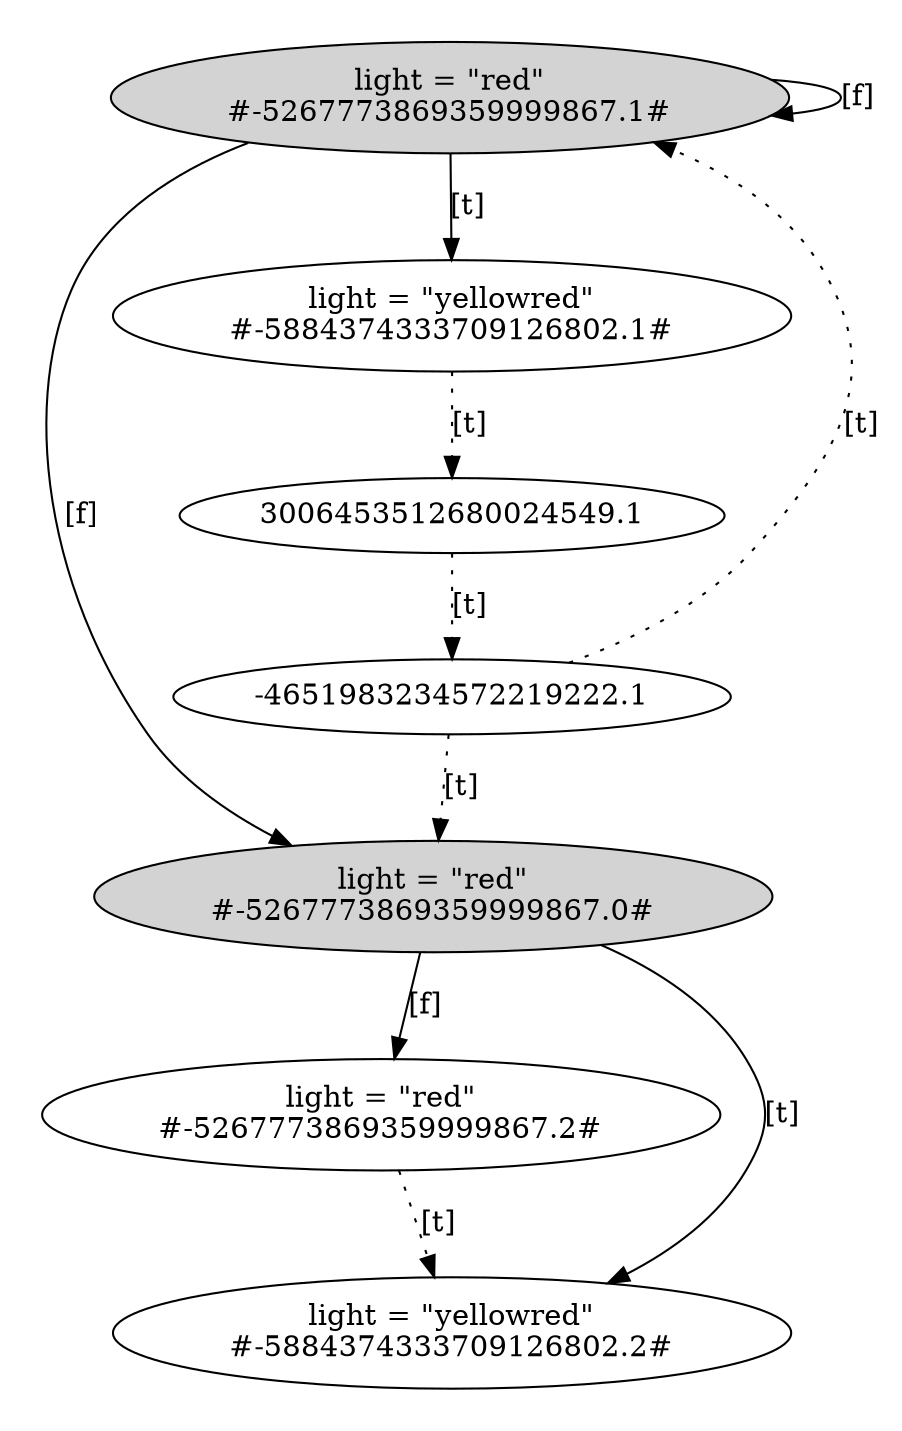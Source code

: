 digraph DiskGraph {
nodesep=0.35;
subgraph cluster_graph {
color="white";
"-5267773869359999867.0" [style = filled] [label="light = \"red\"
#-5267773869359999867.0#"]
"-5267773869359999867.1" [style = filled] [label="light = \"red\"
#-5267773869359999867.1#"]
"-5267773869359999867.0" -> "-5267773869359999867.2" [label="[f]"];
"-5267773869359999867.2" [label="light = \"red\"
#-5267773869359999867.2#"];
"-5267773869359999867.2" -> "-5884374333709126802.2" [style="dotted"] [label="[t]"];
"-5267773869359999867.0" -> "-5884374333709126802.2" [label="[t]"];
"-5884374333709126802.2" [label="light = \"yellowred\"
#-5884374333709126802.2#"];
"-5267773869359999867.1" -> "-5267773869359999867.0" [label="[f]"];
"-5267773869359999867.0" [label="light = \"red\"
#-5267773869359999867.0#"];
"-5267773869359999867.1" -> "-5267773869359999867.1" [label="[f]"];
"-5267773869359999867.1" [label="light = \"red\"
#-5267773869359999867.1#"];
"-5267773869359999867.1" -> "-5884374333709126802.1" [label="[t]"];
"-5884374333709126802.1" [label="light = \"yellowred\"
#-5884374333709126802.1#"];
"-5884374333709126802.1" -> "3006453512680024549.1" [style="dotted"] [label="[t]"];
"3006453512680024549.1" -> "-4651983234572219222.1" [style="dotted"] [label="[t]"];
"-4651983234572219222.1" -> "-5267773869359999867.0" [style="dotted"] [label="[t]"];
"-4651983234572219222.1" -> "-5267773869359999867.1" [style="dotted"] [label="[t]"];
}
}
